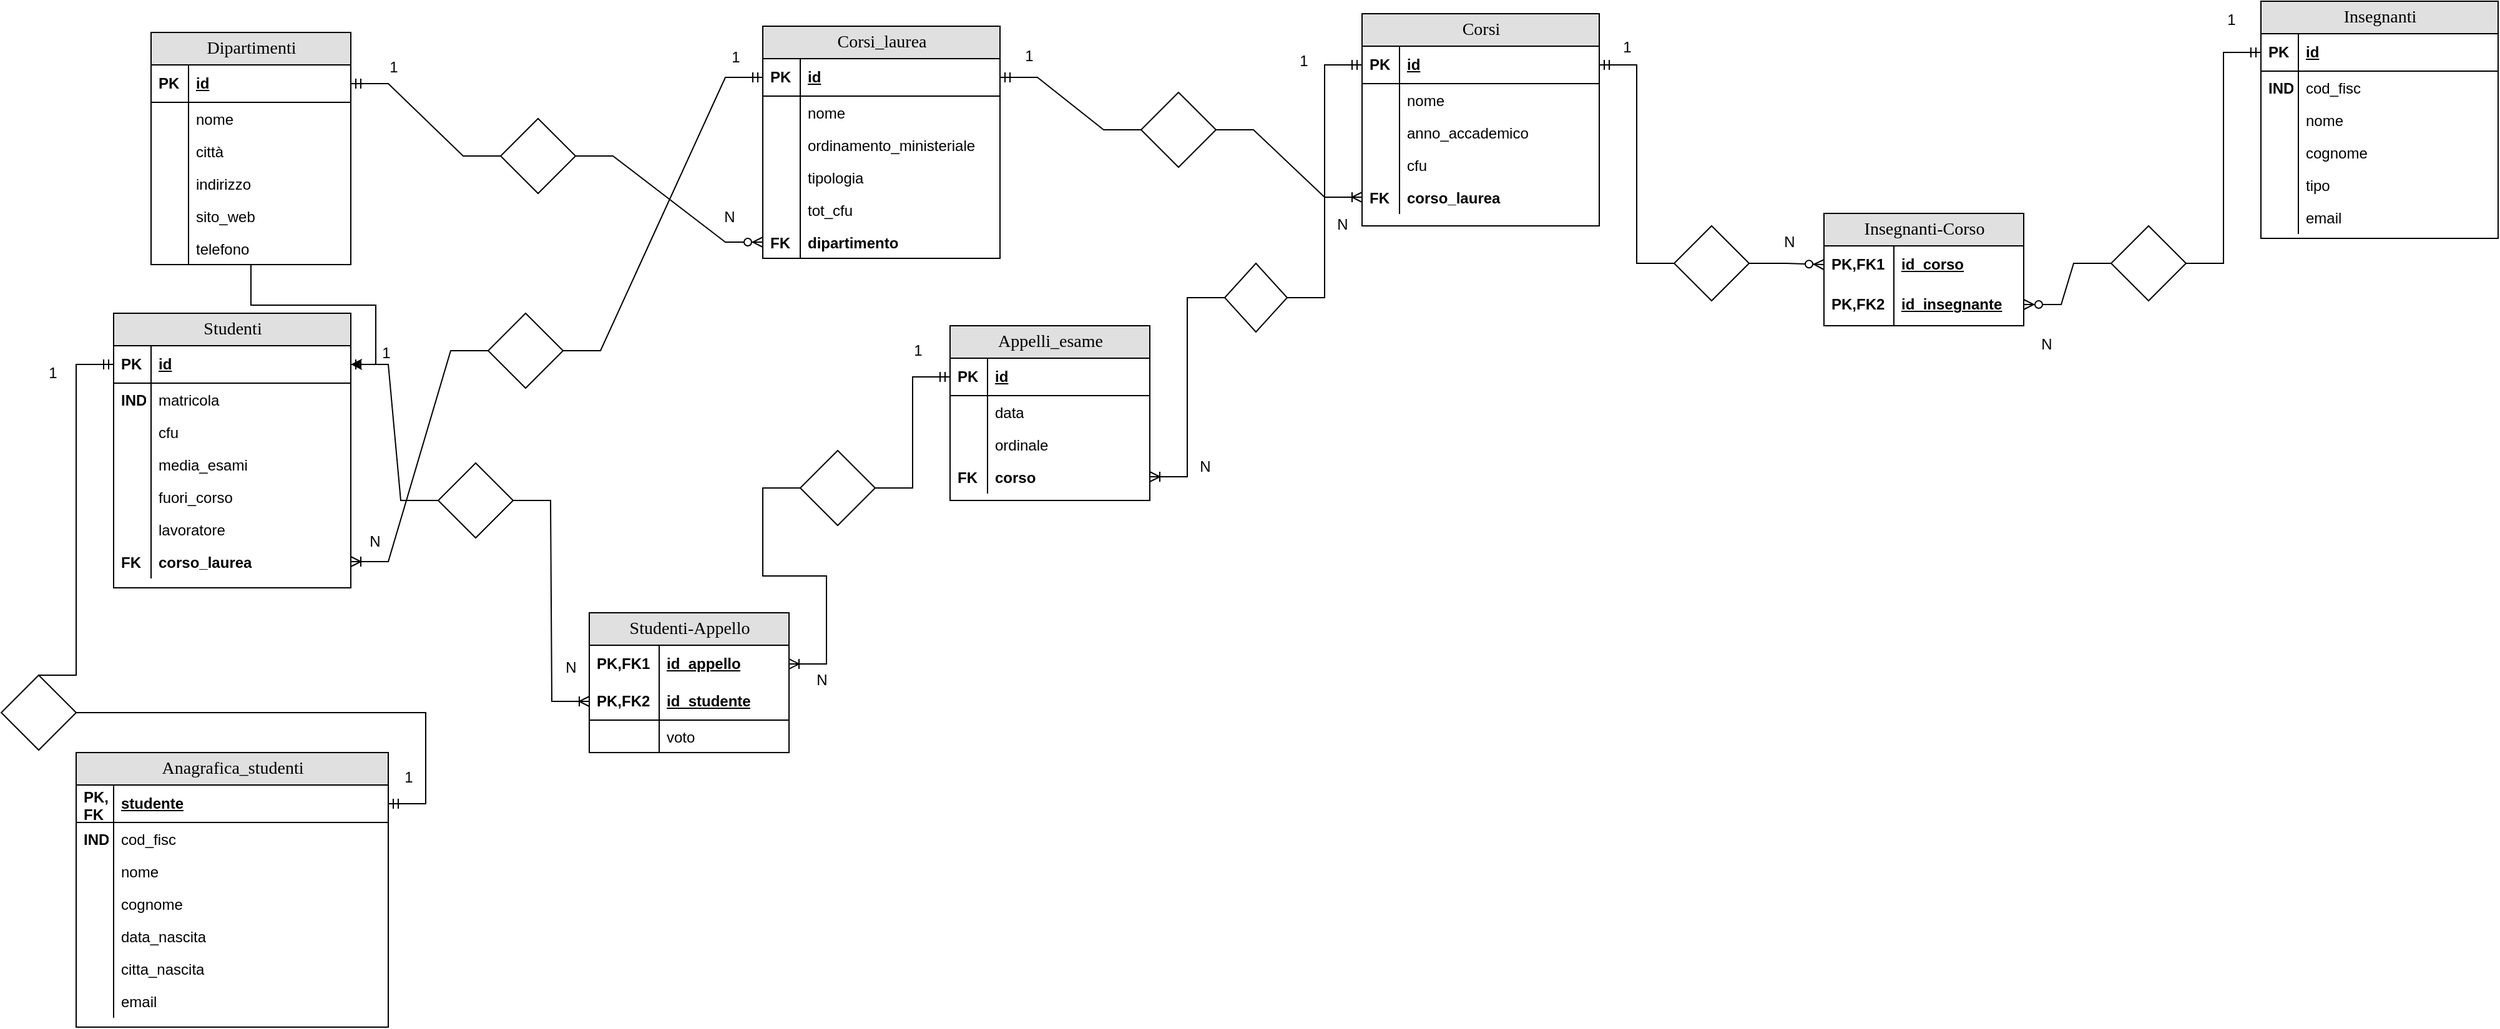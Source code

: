 <mxfile version="16.5.1" type="device"><diagram name="Page-1" id="e56a1550-8fbb-45ad-956c-1786394a9013"><mxGraphModel dx="1813" dy="1208" grid="0" gridSize="10" guides="1" tooltips="1" connect="1" arrows="1" fold="1" page="1" pageScale="1" pageWidth="1100" pageHeight="850" background="none" math="0" shadow="0"><root><mxCell id="0"/><mxCell id="1" parent="0"/><mxCell id="mZ_luzucKQ1Xnd8sqgP7-121" value="" style="edgeStyle=orthogonalEdgeStyle;rounded=0;orthogonalLoop=1;jettySize=auto;html=1;" edge="1" parent="1" source="2e49270ec7c68f3f-8" target="GIZuxOyKTEPJvTqwlrM0-77"><mxGeometry relative="1" as="geometry"/></mxCell><object label="Dipartimenti" id="2e49270ec7c68f3f-8"><mxCell style="swimlane;html=1;fontStyle=0;childLayout=stackLayout;horizontal=1;startSize=26;fillColor=#e0e0e0;horizontalStack=0;resizeParent=1;resizeLast=0;collapsible=1;marginBottom=0;swimlaneFillColor=#ffffff;align=center;rounded=0;shadow=0;comic=0;labelBackgroundColor=none;strokeWidth=1;fontFamily=Verdana;fontSize=14;swimlaneLine=1;" parent="1" vertex="1"><mxGeometry x="210" y="155" width="160" height="186" as="geometry"/></mxCell></object><mxCell id="2e49270ec7c68f3f-9" value="id&lt;br&gt;" style="shape=partialRectangle;top=0;left=0;right=0;bottom=1;html=1;align=left;verticalAlign=middle;fillColor=none;spacingLeft=34;spacingRight=4;whiteSpace=wrap;overflow=hidden;rotatable=0;points=[[0,0.5],[1,0.5]];portConstraint=eastwest;dropTarget=0;fontStyle=5;" parent="2e49270ec7c68f3f-8" vertex="1"><mxGeometry y="26" width="160" height="30" as="geometry"/></mxCell><mxCell id="2e49270ec7c68f3f-10" value="&lt;b&gt;PK&lt;/b&gt;" style="shape=partialRectangle;top=0;left=0;bottom=0;html=1;fillColor=none;align=left;verticalAlign=middle;spacingLeft=4;spacingRight=4;whiteSpace=wrap;overflow=hidden;rotatable=0;points=[];portConstraint=eastwest;part=1;" parent="2e49270ec7c68f3f-9" vertex="1" connectable="0"><mxGeometry width="30" height="30" as="geometry"/></mxCell><mxCell id="2e49270ec7c68f3f-11" value="nome&lt;br&gt;" style="shape=partialRectangle;top=0;left=0;right=0;bottom=0;html=1;align=left;verticalAlign=top;fillColor=none;spacingLeft=34;spacingRight=4;whiteSpace=wrap;overflow=hidden;rotatable=0;points=[[0,0.5],[1,0.5]];portConstraint=eastwest;dropTarget=0;" parent="2e49270ec7c68f3f-8" vertex="1"><mxGeometry y="56" width="160" height="26" as="geometry"/></mxCell><mxCell id="2e49270ec7c68f3f-12" value="" style="shape=partialRectangle;top=0;left=0;bottom=0;html=1;fillColor=none;align=left;verticalAlign=top;spacingLeft=4;spacingRight=4;whiteSpace=wrap;overflow=hidden;rotatable=0;points=[];portConstraint=eastwest;part=1;" parent="2e49270ec7c68f3f-11" vertex="1" connectable="0"><mxGeometry width="30" height="26" as="geometry"/></mxCell><mxCell id="2e49270ec7c68f3f-13" value="città" style="shape=partialRectangle;top=0;left=0;right=0;bottom=0;html=1;align=left;verticalAlign=top;fillColor=none;spacingLeft=34;spacingRight=4;whiteSpace=wrap;overflow=hidden;rotatable=0;points=[[0,0.5],[1,0.5]];portConstraint=eastwest;dropTarget=0;" parent="2e49270ec7c68f3f-8" vertex="1"><mxGeometry y="82" width="160" height="26" as="geometry"/></mxCell><mxCell id="2e49270ec7c68f3f-14" value="" style="shape=partialRectangle;top=0;left=0;bottom=0;html=1;fillColor=none;align=left;verticalAlign=top;spacingLeft=4;spacingRight=4;whiteSpace=wrap;overflow=hidden;rotatable=0;points=[];portConstraint=eastwest;part=1;" parent="2e49270ec7c68f3f-13" vertex="1" connectable="0"><mxGeometry width="30" height="26" as="geometry"/></mxCell><mxCell id="2e49270ec7c68f3f-15" value="indirizzo" style="shape=partialRectangle;top=0;left=0;right=0;bottom=0;html=1;align=left;verticalAlign=top;fillColor=none;spacingLeft=34;spacingRight=4;whiteSpace=wrap;overflow=hidden;rotatable=0;points=[[0,0.5],[1,0.5]];portConstraint=eastwest;dropTarget=0;" parent="2e49270ec7c68f3f-8" vertex="1"><mxGeometry y="108" width="160" height="26" as="geometry"/></mxCell><mxCell id="2e49270ec7c68f3f-16" value="" style="shape=partialRectangle;top=0;left=0;bottom=0;html=1;fillColor=none;align=left;verticalAlign=top;spacingLeft=4;spacingRight=4;whiteSpace=wrap;overflow=hidden;rotatable=0;points=[];portConstraint=eastwest;part=1;" parent="2e49270ec7c68f3f-15" vertex="1" connectable="0"><mxGeometry width="30" height="26" as="geometry"/></mxCell><mxCell id="2e49270ec7c68f3f-17" value="sito_web" style="shape=partialRectangle;top=0;left=0;right=0;bottom=0;html=1;align=left;verticalAlign=top;fillColor=none;spacingLeft=34;spacingRight=4;whiteSpace=wrap;overflow=hidden;rotatable=0;points=[[0,0.5],[1,0.5]];portConstraint=eastwest;dropTarget=0;" parent="2e49270ec7c68f3f-8" vertex="1"><mxGeometry y="134" width="160" height="26" as="geometry"/></mxCell><mxCell id="2e49270ec7c68f3f-18" value="" style="shape=partialRectangle;top=0;left=0;bottom=0;html=1;fillColor=none;align=left;verticalAlign=top;spacingLeft=4;spacingRight=4;whiteSpace=wrap;overflow=hidden;rotatable=0;points=[];portConstraint=eastwest;part=1;" parent="2e49270ec7c68f3f-17" vertex="1" connectable="0"><mxGeometry width="30" height="26.0" as="geometry"/></mxCell><mxCell id="mZ_luzucKQ1Xnd8sqgP7-122" value="telefono" style="shape=partialRectangle;top=0;left=0;right=0;bottom=0;html=1;align=left;verticalAlign=top;fillColor=none;spacingLeft=34;spacingRight=4;whiteSpace=wrap;overflow=hidden;rotatable=0;points=[[0,0.5],[1,0.5]];portConstraint=eastwest;dropTarget=0;" vertex="1" parent="2e49270ec7c68f3f-8"><mxGeometry y="160" width="160" height="26" as="geometry"/></mxCell><mxCell id="mZ_luzucKQ1Xnd8sqgP7-123" value="" style="shape=partialRectangle;top=0;left=0;bottom=0;html=1;fillColor=none;align=left;verticalAlign=top;spacingLeft=4;spacingRight=4;whiteSpace=wrap;overflow=hidden;rotatable=0;points=[];portConstraint=eastwest;part=1;" vertex="1" connectable="0" parent="mZ_luzucKQ1Xnd8sqgP7-122"><mxGeometry width="30" height="26.0" as="geometry"/></mxCell><mxCell id="2e49270ec7c68f3f-30" value="Corsi_laurea" style="swimlane;html=1;fontStyle=0;childLayout=stackLayout;horizontal=1;startSize=26;fillColor=#e0e0e0;horizontalStack=0;resizeParent=1;resizeLast=0;collapsible=1;marginBottom=0;swimlaneFillColor=#ffffff;align=center;rounded=0;shadow=0;comic=0;labelBackgroundColor=none;strokeWidth=1;fontFamily=Verdana;fontSize=14" parent="1" vertex="1"><mxGeometry x="700" y="150" width="190" height="186" as="geometry"/></mxCell><mxCell id="2e49270ec7c68f3f-31" value="id" style="shape=partialRectangle;top=0;left=0;right=0;bottom=1;html=1;align=left;verticalAlign=middle;fillColor=none;spacingLeft=34;spacingRight=4;whiteSpace=wrap;overflow=hidden;rotatable=0;points=[[0,0.5],[1,0.5]];portConstraint=eastwest;dropTarget=0;fontStyle=5;" parent="2e49270ec7c68f3f-30" vertex="1"><mxGeometry y="26" width="190" height="30" as="geometry"/></mxCell><mxCell id="2e49270ec7c68f3f-32" value="&lt;b&gt;PK&lt;/b&gt;" style="shape=partialRectangle;top=0;left=0;bottom=0;html=1;fillColor=none;align=left;verticalAlign=middle;spacingLeft=4;spacingRight=4;whiteSpace=wrap;overflow=hidden;rotatable=0;points=[];portConstraint=eastwest;part=1;" parent="2e49270ec7c68f3f-31" vertex="1" connectable="0"><mxGeometry width="30" height="30" as="geometry"/></mxCell><mxCell id="2e49270ec7c68f3f-33" value="nome" style="shape=partialRectangle;top=0;left=0;right=0;bottom=0;html=1;align=left;verticalAlign=top;fillColor=none;spacingLeft=34;spacingRight=4;whiteSpace=wrap;overflow=hidden;rotatable=0;points=[[0,0.5],[1,0.5]];portConstraint=eastwest;dropTarget=0;" parent="2e49270ec7c68f3f-30" vertex="1"><mxGeometry y="56" width="190" height="26" as="geometry"/></mxCell><mxCell id="2e49270ec7c68f3f-34" value="" style="shape=partialRectangle;top=0;left=0;bottom=0;html=1;fillColor=none;align=left;verticalAlign=top;spacingLeft=4;spacingRight=4;whiteSpace=wrap;overflow=hidden;rotatable=0;points=[];portConstraint=eastwest;part=1;" parent="2e49270ec7c68f3f-33" vertex="1" connectable="0"><mxGeometry width="30" height="26" as="geometry"/></mxCell><mxCell id="2e49270ec7c68f3f-35" value="ordinamento_ministeriale&lt;br&gt;" style="shape=partialRectangle;top=0;left=0;right=0;bottom=0;html=1;align=left;verticalAlign=top;fillColor=none;spacingLeft=34;spacingRight=4;whiteSpace=wrap;overflow=hidden;rotatable=0;points=[[0,0.5],[1,0.5]];portConstraint=eastwest;dropTarget=0;" parent="2e49270ec7c68f3f-30" vertex="1"><mxGeometry y="82" width="190" height="26" as="geometry"/></mxCell><mxCell id="2e49270ec7c68f3f-36" value="" style="shape=partialRectangle;top=0;left=0;bottom=0;html=1;fillColor=none;align=left;verticalAlign=top;spacingLeft=4;spacingRight=4;whiteSpace=wrap;overflow=hidden;rotatable=0;points=[];portConstraint=eastwest;part=1;" parent="2e49270ec7c68f3f-35" vertex="1" connectable="0"><mxGeometry width="30" height="26" as="geometry"/></mxCell><mxCell id="2e49270ec7c68f3f-37" value="tipologia" style="shape=partialRectangle;top=0;left=0;right=0;bottom=0;html=1;align=left;verticalAlign=top;fillColor=none;spacingLeft=34;spacingRight=4;whiteSpace=wrap;overflow=hidden;rotatable=0;points=[[0,0.5],[1,0.5]];portConstraint=eastwest;dropTarget=0;" parent="2e49270ec7c68f3f-30" vertex="1"><mxGeometry y="108" width="190" height="26" as="geometry"/></mxCell><mxCell id="2e49270ec7c68f3f-38" value="" style="shape=partialRectangle;top=0;left=0;bottom=0;html=1;fillColor=none;align=left;verticalAlign=top;spacingLeft=4;spacingRight=4;whiteSpace=wrap;overflow=hidden;rotatable=0;points=[];portConstraint=eastwest;part=1;" parent="2e49270ec7c68f3f-37" vertex="1" connectable="0"><mxGeometry width="30" height="26" as="geometry"/></mxCell><mxCell id="mZ_luzucKQ1Xnd8sqgP7-10" value="tot_cfu&lt;br&gt;" style="shape=partialRectangle;top=0;left=0;right=0;bottom=0;html=1;align=left;verticalAlign=top;fillColor=none;spacingLeft=34;spacingRight=4;whiteSpace=wrap;overflow=hidden;rotatable=0;points=[[0,0.5],[1,0.5]];portConstraint=eastwest;dropTarget=0;" vertex="1" parent="2e49270ec7c68f3f-30"><mxGeometry y="134" width="190" height="26" as="geometry"/></mxCell><mxCell id="mZ_luzucKQ1Xnd8sqgP7-11" value="" style="shape=partialRectangle;top=0;left=0;bottom=0;html=1;fillColor=none;align=left;verticalAlign=top;spacingLeft=4;spacingRight=4;whiteSpace=wrap;overflow=hidden;rotatable=0;points=[];portConstraint=eastwest;part=1;" vertex="1" connectable="0" parent="mZ_luzucKQ1Xnd8sqgP7-10"><mxGeometry width="30" height="26" as="geometry"/></mxCell><mxCell id="2e49270ec7c68f3f-39" value="&lt;b&gt;dipartimento&lt;/b&gt;" style="shape=partialRectangle;top=0;left=0;right=0;bottom=0;html=1;align=left;verticalAlign=top;fillColor=none;spacingLeft=34;spacingRight=4;whiteSpace=wrap;overflow=hidden;rotatable=0;points=[[0,0.5],[1,0.5]];portConstraint=eastwest;dropTarget=0;" parent="2e49270ec7c68f3f-30" vertex="1"><mxGeometry y="160" width="190" height="26" as="geometry"/></mxCell><mxCell id="2e49270ec7c68f3f-40" value="&lt;b&gt;FK&lt;/b&gt;" style="shape=partialRectangle;top=0;left=0;bottom=0;html=1;fillColor=none;align=left;verticalAlign=top;spacingLeft=4;spacingRight=4;whiteSpace=wrap;overflow=hidden;rotatable=0;points=[];portConstraint=eastwest;part=1;" parent="2e49270ec7c68f3f-39" vertex="1" connectable="0"><mxGeometry width="30" height="26" as="geometry"/></mxCell><mxCell id="2e49270ec7c68f3f-64" value="Studenti-Appello" style="swimlane;html=1;fontStyle=0;childLayout=stackLayout;horizontal=1;startSize=26;fillColor=#e0e0e0;horizontalStack=0;resizeParent=1;resizeLast=0;collapsible=1;marginBottom=0;swimlaneFillColor=#ffffff;align=center;rounded=0;shadow=0;comic=0;labelBackgroundColor=none;strokeWidth=1;fontFamily=Verdana;fontSize=14" parent="1" vertex="1"><mxGeometry x="561" y="620" width="160" height="112" as="geometry"/></mxCell><mxCell id="2e49270ec7c68f3f-65" value="id_appello" style="shape=partialRectangle;top=0;left=0;right=0;bottom=0;html=1;align=left;verticalAlign=middle;fillColor=none;spacingLeft=60;spacingRight=4;whiteSpace=wrap;overflow=hidden;rotatable=0;points=[[0,0.5],[1,0.5]];portConstraint=eastwest;dropTarget=0;fontStyle=5;" parent="2e49270ec7c68f3f-64" vertex="1"><mxGeometry y="26" width="160" height="30" as="geometry"/></mxCell><mxCell id="2e49270ec7c68f3f-66" value="PK,FK1" style="shape=partialRectangle;fontStyle=1;top=0;left=0;bottom=0;html=1;fillColor=none;align=left;verticalAlign=middle;spacingLeft=4;spacingRight=4;whiteSpace=wrap;overflow=hidden;rotatable=0;points=[];portConstraint=eastwest;part=1;" parent="2e49270ec7c68f3f-65" vertex="1" connectable="0"><mxGeometry width="56" height="30" as="geometry"/></mxCell><mxCell id="2e49270ec7c68f3f-67" value="id_studente" style="shape=partialRectangle;top=0;left=0;right=0;bottom=1;html=1;align=left;verticalAlign=middle;fillColor=none;spacingLeft=60;spacingRight=4;whiteSpace=wrap;overflow=hidden;rotatable=0;points=[[0,0.5],[1,0.5]];portConstraint=eastwest;dropTarget=0;fontStyle=5;" parent="2e49270ec7c68f3f-64" vertex="1"><mxGeometry y="56" width="160" height="30" as="geometry"/></mxCell><mxCell id="2e49270ec7c68f3f-68" value="PK,FK2" style="shape=partialRectangle;fontStyle=1;top=0;left=0;bottom=0;html=1;fillColor=none;align=left;verticalAlign=middle;spacingLeft=4;spacingRight=4;whiteSpace=wrap;overflow=hidden;rotatable=0;points=[];portConstraint=eastwest;part=1;" parent="2e49270ec7c68f3f-67" vertex="1" connectable="0"><mxGeometry width="56" height="30" as="geometry"/></mxCell><mxCell id="2e49270ec7c68f3f-69" value="voto" style="shape=partialRectangle;top=0;left=0;right=0;bottom=0;html=1;align=left;verticalAlign=top;fillColor=none;spacingLeft=60;spacingRight=4;whiteSpace=wrap;overflow=hidden;rotatable=0;points=[[0,0.5],[1,0.5]];portConstraint=eastwest;dropTarget=0;" parent="2e49270ec7c68f3f-64" vertex="1"><mxGeometry y="86" width="160" height="26" as="geometry"/></mxCell><mxCell id="2e49270ec7c68f3f-70" value="" style="shape=partialRectangle;top=0;left=0;bottom=0;html=1;fillColor=none;align=left;verticalAlign=top;spacingLeft=4;spacingRight=4;whiteSpace=wrap;overflow=hidden;rotatable=0;points=[];portConstraint=eastwest;part=1;" parent="2e49270ec7c68f3f-69" vertex="1" connectable="0"><mxGeometry width="56" height="26" as="geometry"/></mxCell><mxCell id="GIZuxOyKTEPJvTqwlrM0-3" value="Corsi" style="swimlane;html=1;fontStyle=0;childLayout=stackLayout;horizontal=1;startSize=26;fillColor=#e0e0e0;horizontalStack=0;resizeParent=1;resizeLast=0;collapsible=1;marginBottom=0;swimlaneFillColor=#ffffff;align=center;rounded=0;shadow=0;comic=0;labelBackgroundColor=none;strokeWidth=1;fontFamily=Verdana;fontSize=14" parent="1" vertex="1"><mxGeometry x="1180" y="140" width="190" height="170" as="geometry"/></mxCell><mxCell id="GIZuxOyKTEPJvTqwlrM0-4" value="id" style="shape=partialRectangle;top=0;left=0;right=0;bottom=1;html=1;align=left;verticalAlign=middle;fillColor=none;spacingLeft=34;spacingRight=4;whiteSpace=wrap;overflow=hidden;rotatable=0;points=[[0,0.5],[1,0.5]];portConstraint=eastwest;dropTarget=0;fontStyle=5;" parent="GIZuxOyKTEPJvTqwlrM0-3" vertex="1"><mxGeometry y="26" width="190" height="30" as="geometry"/></mxCell><mxCell id="GIZuxOyKTEPJvTqwlrM0-5" value="&lt;b&gt;PK&lt;/b&gt;" style="shape=partialRectangle;top=0;left=0;bottom=0;html=1;fillColor=none;align=left;verticalAlign=middle;spacingLeft=4;spacingRight=4;whiteSpace=wrap;overflow=hidden;rotatable=0;points=[];portConstraint=eastwest;part=1;" parent="GIZuxOyKTEPJvTqwlrM0-4" vertex="1" connectable="0"><mxGeometry width="30" height="30" as="geometry"/></mxCell><mxCell id="GIZuxOyKTEPJvTqwlrM0-6" value="nome" style="shape=partialRectangle;top=0;left=0;right=0;bottom=0;html=1;align=left;verticalAlign=top;fillColor=none;spacingLeft=34;spacingRight=4;whiteSpace=wrap;overflow=hidden;rotatable=0;points=[[0,0.5],[1,0.5]];portConstraint=eastwest;dropTarget=0;" parent="GIZuxOyKTEPJvTqwlrM0-3" vertex="1"><mxGeometry y="56" width="190" height="26" as="geometry"/></mxCell><mxCell id="GIZuxOyKTEPJvTqwlrM0-7" value="" style="shape=partialRectangle;top=0;left=0;bottom=0;html=1;fillColor=none;align=left;verticalAlign=top;spacingLeft=4;spacingRight=4;whiteSpace=wrap;overflow=hidden;rotatable=0;points=[];portConstraint=eastwest;part=1;" parent="GIZuxOyKTEPJvTqwlrM0-6" vertex="1" connectable="0"><mxGeometry width="30" height="26" as="geometry"/></mxCell><mxCell id="GIZuxOyKTEPJvTqwlrM0-126" value="anno_accademico" style="shape=partialRectangle;top=0;left=0;right=0;bottom=0;html=1;align=left;verticalAlign=top;fillColor=none;spacingLeft=34;spacingRight=4;whiteSpace=wrap;overflow=hidden;rotatable=0;points=[[0,0.5],[1,0.5]];portConstraint=eastwest;dropTarget=0;" parent="GIZuxOyKTEPJvTqwlrM0-3" vertex="1"><mxGeometry y="82" width="190" height="26" as="geometry"/></mxCell><mxCell id="GIZuxOyKTEPJvTqwlrM0-127" value="" style="shape=partialRectangle;top=0;left=0;bottom=0;html=1;fillColor=none;align=left;verticalAlign=top;spacingLeft=4;spacingRight=4;whiteSpace=wrap;overflow=hidden;rotatable=0;points=[];portConstraint=eastwest;part=1;" parent="GIZuxOyKTEPJvTqwlrM0-126" vertex="1" connectable="0"><mxGeometry width="30" height="26" as="geometry"/></mxCell><mxCell id="GIZuxOyKTEPJvTqwlrM0-164" value="cfu" style="shape=partialRectangle;top=0;left=0;right=0;bottom=0;html=1;align=left;verticalAlign=top;fillColor=none;spacingLeft=34;spacingRight=4;whiteSpace=wrap;overflow=hidden;rotatable=0;points=[[0,0.5],[1,0.5]];portConstraint=eastwest;dropTarget=0;" parent="GIZuxOyKTEPJvTqwlrM0-3" vertex="1"><mxGeometry y="108" width="190" height="26" as="geometry"/></mxCell><mxCell id="GIZuxOyKTEPJvTqwlrM0-165" value="" style="shape=partialRectangle;top=0;left=0;bottom=0;html=1;fillColor=none;align=left;verticalAlign=top;spacingLeft=4;spacingRight=4;whiteSpace=wrap;overflow=hidden;rotatable=0;points=[];portConstraint=eastwest;part=1;" parent="GIZuxOyKTEPJvTqwlrM0-164" vertex="1" connectable="0"><mxGeometry width="30" height="26" as="geometry"/></mxCell><mxCell id="GIZuxOyKTEPJvTqwlrM0-12" value="&lt;b&gt;corso_laurea&lt;/b&gt;" style="shape=partialRectangle;top=0;left=0;right=0;bottom=0;html=1;align=left;verticalAlign=top;fillColor=none;spacingLeft=34;spacingRight=4;whiteSpace=wrap;overflow=hidden;rotatable=0;points=[[0,0.5],[1,0.5]];portConstraint=eastwest;dropTarget=0;" parent="GIZuxOyKTEPJvTqwlrM0-3" vertex="1"><mxGeometry y="134" width="190" height="26" as="geometry"/></mxCell><mxCell id="GIZuxOyKTEPJvTqwlrM0-13" value="&lt;b&gt;FK&lt;/b&gt;" style="shape=partialRectangle;top=0;left=0;bottom=0;html=1;fillColor=none;align=left;verticalAlign=top;spacingLeft=4;spacingRight=4;whiteSpace=wrap;overflow=hidden;rotatable=0;points=[];portConstraint=eastwest;part=1;" parent="GIZuxOyKTEPJvTqwlrM0-12" vertex="1" connectable="0"><mxGeometry width="30" height="26" as="geometry"/></mxCell><mxCell id="GIZuxOyKTEPJvTqwlrM0-39" value="Insegnanti" style="swimlane;html=1;fontStyle=0;childLayout=stackLayout;horizontal=1;startSize=26;fillColor=#e0e0e0;horizontalStack=0;resizeParent=1;resizeLast=0;collapsible=1;marginBottom=0;swimlaneFillColor=#ffffff;align=center;rounded=0;shadow=0;comic=0;labelBackgroundColor=none;strokeWidth=1;fontFamily=Verdana;fontSize=14" parent="1" vertex="1"><mxGeometry x="1900" y="130" width="190" height="190" as="geometry"/></mxCell><mxCell id="GIZuxOyKTEPJvTqwlrM0-40" value="id" style="shape=partialRectangle;top=0;left=0;right=0;bottom=1;html=1;align=left;verticalAlign=middle;fillColor=none;spacingLeft=34;spacingRight=4;whiteSpace=wrap;overflow=hidden;rotatable=0;points=[[0,0.5],[1,0.5]];portConstraint=eastwest;dropTarget=0;fontStyle=5;" parent="GIZuxOyKTEPJvTqwlrM0-39" vertex="1"><mxGeometry y="26" width="190" height="30" as="geometry"/></mxCell><mxCell id="GIZuxOyKTEPJvTqwlrM0-41" value="&lt;b&gt;PK&lt;/b&gt;" style="shape=partialRectangle;top=0;left=0;bottom=0;html=1;fillColor=none;align=left;verticalAlign=middle;spacingLeft=4;spacingRight=4;whiteSpace=wrap;overflow=hidden;rotatable=0;points=[];portConstraint=eastwest;part=1;" parent="GIZuxOyKTEPJvTqwlrM0-40" vertex="1" connectable="0"><mxGeometry width="30" height="30" as="geometry"/></mxCell><mxCell id="GIZuxOyKTEPJvTqwlrM0-113" value="cod_fisc" style="shape=partialRectangle;top=0;left=0;right=0;bottom=0;html=1;align=left;verticalAlign=top;fillColor=none;spacingLeft=34;spacingRight=4;whiteSpace=wrap;overflow=hidden;rotatable=0;points=[[0,0.5],[1,0.5]];portConstraint=eastwest;dropTarget=0;" parent="GIZuxOyKTEPJvTqwlrM0-39" vertex="1"><mxGeometry y="56" width="190" height="26" as="geometry"/></mxCell><mxCell id="GIZuxOyKTEPJvTqwlrM0-114" value="&lt;b&gt;IND&lt;/b&gt;" style="shape=partialRectangle;top=0;left=0;bottom=0;html=1;fillColor=none;align=left;verticalAlign=top;spacingLeft=4;spacingRight=4;whiteSpace=wrap;overflow=hidden;rotatable=0;points=[];portConstraint=eastwest;part=1;" parent="GIZuxOyKTEPJvTqwlrM0-113" vertex="1" connectable="0"><mxGeometry width="30" height="26" as="geometry"/></mxCell><mxCell id="GIZuxOyKTEPJvTqwlrM0-42" value="nome" style="shape=partialRectangle;top=0;left=0;right=0;bottom=0;html=1;align=left;verticalAlign=top;fillColor=none;spacingLeft=34;spacingRight=4;whiteSpace=wrap;overflow=hidden;rotatable=0;points=[[0,0.5],[1,0.5]];portConstraint=eastwest;dropTarget=0;" parent="GIZuxOyKTEPJvTqwlrM0-39" vertex="1"><mxGeometry y="82" width="190" height="26" as="geometry"/></mxCell><mxCell id="GIZuxOyKTEPJvTqwlrM0-43" value="" style="shape=partialRectangle;top=0;left=0;bottom=0;html=1;fillColor=none;align=left;verticalAlign=top;spacingLeft=4;spacingRight=4;whiteSpace=wrap;overflow=hidden;rotatable=0;points=[];portConstraint=eastwest;part=1;" parent="GIZuxOyKTEPJvTqwlrM0-42" vertex="1" connectable="0"><mxGeometry width="30" height="26" as="geometry"/></mxCell><mxCell id="GIZuxOyKTEPJvTqwlrM0-44" value="cognome" style="shape=partialRectangle;top=0;left=0;right=0;bottom=0;html=1;align=left;verticalAlign=top;fillColor=none;spacingLeft=34;spacingRight=4;whiteSpace=wrap;overflow=hidden;rotatable=0;points=[[0,0.5],[1,0.5]];portConstraint=eastwest;dropTarget=0;" parent="GIZuxOyKTEPJvTqwlrM0-39" vertex="1"><mxGeometry y="108" width="190" height="26" as="geometry"/></mxCell><mxCell id="GIZuxOyKTEPJvTqwlrM0-45" value="" style="shape=partialRectangle;top=0;left=0;bottom=0;html=1;fillColor=none;align=left;verticalAlign=top;spacingLeft=4;spacingRight=4;whiteSpace=wrap;overflow=hidden;rotatable=0;points=[];portConstraint=eastwest;part=1;" parent="GIZuxOyKTEPJvTqwlrM0-44" vertex="1" connectable="0"><mxGeometry width="30" height="26" as="geometry"/></mxCell><mxCell id="GIZuxOyKTEPJvTqwlrM0-151" value="tipo" style="shape=partialRectangle;top=0;left=0;right=0;bottom=0;html=1;align=left;verticalAlign=top;fillColor=none;spacingLeft=34;spacingRight=4;whiteSpace=wrap;overflow=hidden;rotatable=0;points=[[0,0.5],[1,0.5]];portConstraint=eastwest;dropTarget=0;" parent="GIZuxOyKTEPJvTqwlrM0-39" vertex="1"><mxGeometry y="134" width="190" height="26" as="geometry"/></mxCell><mxCell id="GIZuxOyKTEPJvTqwlrM0-152" value="" style="shape=partialRectangle;top=0;left=0;bottom=0;html=1;fillColor=none;align=left;verticalAlign=top;spacingLeft=4;spacingRight=4;whiteSpace=wrap;overflow=hidden;rotatable=0;points=[];portConstraint=eastwest;part=1;" parent="GIZuxOyKTEPJvTqwlrM0-151" vertex="1" connectable="0"><mxGeometry width="30" height="26" as="geometry"/></mxCell><mxCell id="GIZuxOyKTEPJvTqwlrM0-63" value="email" style="shape=partialRectangle;top=0;left=0;right=0;bottom=0;html=1;align=left;verticalAlign=top;fillColor=none;spacingLeft=34;spacingRight=4;whiteSpace=wrap;overflow=hidden;rotatable=0;points=[[0,0.5],[1,0.5]];portConstraint=eastwest;dropTarget=0;" parent="GIZuxOyKTEPJvTqwlrM0-39" vertex="1"><mxGeometry y="160" width="190" height="26" as="geometry"/></mxCell><mxCell id="GIZuxOyKTEPJvTqwlrM0-64" value="" style="shape=partialRectangle;top=0;left=0;bottom=0;html=1;fillColor=none;align=left;verticalAlign=top;spacingLeft=4;spacingRight=4;whiteSpace=wrap;overflow=hidden;rotatable=0;points=[];portConstraint=eastwest;part=1;" parent="GIZuxOyKTEPJvTqwlrM0-63" vertex="1" connectable="0"><mxGeometry width="30" height="26" as="geometry"/></mxCell><mxCell id="GIZuxOyKTEPJvTqwlrM0-51" value="Appelli_esame" style="swimlane;html=1;fontStyle=0;childLayout=stackLayout;horizontal=1;startSize=26;fillColor=#e0e0e0;horizontalStack=0;resizeParent=1;resizeLast=0;collapsible=1;marginBottom=0;swimlaneFillColor=#ffffff;align=center;rounded=0;shadow=0;comic=0;labelBackgroundColor=none;strokeWidth=1;fontFamily=Verdana;fontSize=14" parent="1" vertex="1"><mxGeometry x="850" y="390" width="160" height="140" as="geometry"/></mxCell><mxCell id="GIZuxOyKTEPJvTqwlrM0-52" value="id" style="shape=partialRectangle;top=0;left=0;right=0;bottom=1;html=1;align=left;verticalAlign=middle;fillColor=none;spacingLeft=34;spacingRight=4;whiteSpace=wrap;overflow=hidden;rotatable=0;points=[[0,0.5],[1,0.5]];portConstraint=eastwest;dropTarget=0;fontStyle=5;" parent="GIZuxOyKTEPJvTqwlrM0-51" vertex="1"><mxGeometry y="26" width="160" height="30" as="geometry"/></mxCell><mxCell id="GIZuxOyKTEPJvTqwlrM0-53" value="&lt;b&gt;PK&lt;/b&gt;" style="shape=partialRectangle;top=0;left=0;bottom=0;html=1;fillColor=none;align=left;verticalAlign=middle;spacingLeft=4;spacingRight=4;whiteSpace=wrap;overflow=hidden;rotatable=0;points=[];portConstraint=eastwest;part=1;" parent="GIZuxOyKTEPJvTqwlrM0-52" vertex="1" connectable="0"><mxGeometry width="30" height="30" as="geometry"/></mxCell><mxCell id="GIZuxOyKTEPJvTqwlrM0-54" value="data" style="shape=partialRectangle;top=0;left=0;right=0;bottom=0;html=1;align=left;verticalAlign=top;fillColor=none;spacingLeft=34;spacingRight=4;whiteSpace=wrap;overflow=hidden;rotatable=0;points=[[0,0.5],[1,0.5]];portConstraint=eastwest;dropTarget=0;" parent="GIZuxOyKTEPJvTqwlrM0-51" vertex="1"><mxGeometry y="56" width="160" height="26" as="geometry"/></mxCell><mxCell id="GIZuxOyKTEPJvTqwlrM0-55" value="" style="shape=partialRectangle;top=0;left=0;bottom=0;html=1;fillColor=none;align=left;verticalAlign=top;spacingLeft=4;spacingRight=4;whiteSpace=wrap;overflow=hidden;rotatable=0;points=[];portConstraint=eastwest;part=1;" parent="GIZuxOyKTEPJvTqwlrM0-54" vertex="1" connectable="0"><mxGeometry width="30" height="26" as="geometry"/></mxCell><mxCell id="GIZuxOyKTEPJvTqwlrM0-122" value="ordinale" style="shape=partialRectangle;top=0;left=0;right=0;bottom=0;html=1;align=left;verticalAlign=top;fillColor=none;spacingLeft=34;spacingRight=4;whiteSpace=wrap;overflow=hidden;rotatable=0;points=[[0,0.5],[1,0.5]];portConstraint=eastwest;dropTarget=0;" parent="GIZuxOyKTEPJvTqwlrM0-51" vertex="1"><mxGeometry y="82" width="160" height="26" as="geometry"/></mxCell><mxCell id="GIZuxOyKTEPJvTqwlrM0-123" value="" style="shape=partialRectangle;top=0;left=0;bottom=0;html=1;fillColor=none;align=left;verticalAlign=top;spacingLeft=4;spacingRight=4;whiteSpace=wrap;overflow=hidden;rotatable=0;points=[];portConstraint=eastwest;part=1;" parent="GIZuxOyKTEPJvTqwlrM0-122" vertex="1" connectable="0"><mxGeometry width="30" height="26" as="geometry"/></mxCell><mxCell id="GIZuxOyKTEPJvTqwlrM0-60" value="&lt;span&gt;corso&lt;/span&gt;" style="shape=partialRectangle;top=0;left=0;right=0;bottom=0;html=1;align=left;verticalAlign=top;fillColor=none;spacingLeft=34;spacingRight=4;whiteSpace=wrap;overflow=hidden;rotatable=0;points=[[0,0.5],[1,0.5]];portConstraint=eastwest;dropTarget=0;fontStyle=1" parent="GIZuxOyKTEPJvTqwlrM0-51" vertex="1"><mxGeometry y="108" width="160" height="26" as="geometry"/></mxCell><mxCell id="GIZuxOyKTEPJvTqwlrM0-61" value="&lt;b&gt;FK&lt;/b&gt;" style="shape=partialRectangle;top=0;left=0;bottom=0;html=1;fillColor=none;align=left;verticalAlign=top;spacingLeft=4;spacingRight=4;whiteSpace=wrap;overflow=hidden;rotatable=0;points=[];portConstraint=eastwest;part=1;" parent="GIZuxOyKTEPJvTqwlrM0-60" vertex="1" connectable="0"><mxGeometry width="30" height="26" as="geometry"/></mxCell><mxCell id="GIZuxOyKTEPJvTqwlrM0-65" value="Insegnanti-Corso" style="swimlane;html=1;fontStyle=0;childLayout=stackLayout;horizontal=1;startSize=26;fillColor=#e0e0e0;horizontalStack=0;resizeParent=1;resizeLast=0;collapsible=1;marginBottom=0;swimlaneFillColor=#ffffff;align=center;rounded=0;shadow=0;comic=0;labelBackgroundColor=none;strokeWidth=1;fontFamily=Verdana;fontSize=14" parent="1" vertex="1"><mxGeometry x="1550" y="300" width="160" height="90" as="geometry"/></mxCell><mxCell id="GIZuxOyKTEPJvTqwlrM0-66" value="id_corso" style="shape=partialRectangle;top=0;left=0;right=0;bottom=0;html=1;align=left;verticalAlign=middle;fillColor=none;spacingLeft=60;spacingRight=4;whiteSpace=wrap;overflow=hidden;rotatable=0;points=[[0,0.5],[1,0.5]];portConstraint=eastwest;dropTarget=0;fontStyle=5;" parent="GIZuxOyKTEPJvTqwlrM0-65" vertex="1"><mxGeometry y="26" width="160" height="30" as="geometry"/></mxCell><mxCell id="GIZuxOyKTEPJvTqwlrM0-67" value="PK,FK1" style="shape=partialRectangle;fontStyle=1;top=0;left=0;bottom=0;html=1;fillColor=none;align=left;verticalAlign=middle;spacingLeft=4;spacingRight=4;whiteSpace=wrap;overflow=hidden;rotatable=0;points=[];portConstraint=eastwest;part=1;" parent="GIZuxOyKTEPJvTqwlrM0-66" vertex="1" connectable="0"><mxGeometry width="56" height="30" as="geometry"/></mxCell><mxCell id="GIZuxOyKTEPJvTqwlrM0-68" value="id_insegnante" style="shape=partialRectangle;top=0;left=0;right=0;bottom=1;html=1;align=left;verticalAlign=middle;fillColor=none;spacingLeft=60;spacingRight=4;whiteSpace=wrap;overflow=hidden;rotatable=0;points=[[0,0.5],[1,0.5]];portConstraint=eastwest;dropTarget=0;fontStyle=5;" parent="GIZuxOyKTEPJvTqwlrM0-65" vertex="1"><mxGeometry y="56" width="160" height="34" as="geometry"/></mxCell><mxCell id="GIZuxOyKTEPJvTqwlrM0-69" value="PK,FK2" style="shape=partialRectangle;fontStyle=1;top=0;left=0;bottom=0;html=1;fillColor=none;align=left;verticalAlign=middle;spacingLeft=4;spacingRight=4;whiteSpace=wrap;overflow=hidden;rotatable=0;points=[];portConstraint=eastwest;part=1;" parent="GIZuxOyKTEPJvTqwlrM0-68" vertex="1" connectable="0"><mxGeometry width="56" height="34" as="geometry"/></mxCell><mxCell id="GIZuxOyKTEPJvTqwlrM0-76" value="Studenti" style="swimlane;html=1;fontStyle=0;childLayout=stackLayout;horizontal=1;startSize=26;fillColor=#e0e0e0;horizontalStack=0;resizeParent=1;resizeLast=0;collapsible=1;marginBottom=0;swimlaneFillColor=#ffffff;align=center;rounded=0;shadow=0;comic=0;labelBackgroundColor=none;strokeWidth=1;fontFamily=Verdana;fontSize=14" parent="1" vertex="1"><mxGeometry x="180" y="380" width="190" height="220" as="geometry"/></mxCell><mxCell id="GIZuxOyKTEPJvTqwlrM0-77" value="id" style="shape=partialRectangle;top=0;left=0;right=0;bottom=1;html=1;align=left;verticalAlign=middle;fillColor=none;spacingLeft=34;spacingRight=4;whiteSpace=wrap;overflow=hidden;rotatable=0;points=[[0,0.5],[1,0.5]];portConstraint=eastwest;dropTarget=0;fontStyle=5;" parent="GIZuxOyKTEPJvTqwlrM0-76" vertex="1"><mxGeometry y="26" width="190" height="30" as="geometry"/></mxCell><mxCell id="GIZuxOyKTEPJvTqwlrM0-78" value="&lt;b&gt;PK&lt;/b&gt;" style="shape=partialRectangle;top=0;left=0;bottom=0;html=1;fillColor=none;align=left;verticalAlign=middle;spacingLeft=4;spacingRight=4;whiteSpace=wrap;overflow=hidden;rotatable=0;points=[];portConstraint=eastwest;part=1;" parent="GIZuxOyKTEPJvTqwlrM0-77" vertex="1" connectable="0"><mxGeometry width="30" height="30" as="geometry"/></mxCell><mxCell id="GIZuxOyKTEPJvTqwlrM0-79" value="matricola" style="shape=partialRectangle;top=0;left=0;right=0;bottom=0;html=1;align=left;verticalAlign=top;fillColor=none;spacingLeft=34;spacingRight=4;whiteSpace=wrap;overflow=hidden;rotatable=0;points=[[0,0.5],[1,0.5]];portConstraint=eastwest;dropTarget=0;" parent="GIZuxOyKTEPJvTqwlrM0-76" vertex="1"><mxGeometry y="56" width="190" height="26" as="geometry"/></mxCell><mxCell id="GIZuxOyKTEPJvTqwlrM0-80" value="&lt;b&gt;IND&lt;/b&gt;" style="shape=partialRectangle;top=0;left=0;bottom=0;html=1;fillColor=none;align=left;verticalAlign=top;spacingLeft=4;spacingRight=4;whiteSpace=wrap;overflow=hidden;rotatable=0;points=[];portConstraint=eastwest;part=1;" parent="GIZuxOyKTEPJvTqwlrM0-79" vertex="1" connectable="0"><mxGeometry width="30" height="26" as="geometry"/></mxCell><mxCell id="GIZuxOyKTEPJvTqwlrM0-92" value="cfu" style="shape=partialRectangle;top=0;left=0;right=0;bottom=0;html=1;align=left;verticalAlign=top;fillColor=none;spacingLeft=34;spacingRight=4;whiteSpace=wrap;overflow=hidden;rotatable=0;points=[[0,0.5],[1,0.5]];portConstraint=eastwest;dropTarget=0;" parent="GIZuxOyKTEPJvTqwlrM0-76" vertex="1"><mxGeometry y="82" width="190" height="26" as="geometry"/></mxCell><mxCell id="GIZuxOyKTEPJvTqwlrM0-93" value="" style="shape=partialRectangle;top=0;left=0;bottom=0;html=1;fillColor=none;align=left;verticalAlign=top;spacingLeft=4;spacingRight=4;whiteSpace=wrap;overflow=hidden;rotatable=0;points=[];portConstraint=eastwest;part=1;" parent="GIZuxOyKTEPJvTqwlrM0-92" vertex="1" connectable="0"><mxGeometry width="30" height="26" as="geometry"/></mxCell><mxCell id="mZ_luzucKQ1Xnd8sqgP7-12" value="media_esami" style="shape=partialRectangle;top=0;left=0;right=0;bottom=0;html=1;align=left;verticalAlign=top;fillColor=none;spacingLeft=34;spacingRight=4;whiteSpace=wrap;overflow=hidden;rotatable=0;points=[[0,0.5],[1,0.5]];portConstraint=eastwest;dropTarget=0;" vertex="1" parent="GIZuxOyKTEPJvTqwlrM0-76"><mxGeometry y="108" width="190" height="26" as="geometry"/></mxCell><mxCell id="mZ_luzucKQ1Xnd8sqgP7-13" value="" style="shape=partialRectangle;top=0;left=0;bottom=0;html=1;fillColor=none;align=left;verticalAlign=top;spacingLeft=4;spacingRight=4;whiteSpace=wrap;overflow=hidden;rotatable=0;points=[];portConstraint=eastwest;part=1;" vertex="1" connectable="0" parent="mZ_luzucKQ1Xnd8sqgP7-12"><mxGeometry width="30" height="26" as="geometry"/></mxCell><mxCell id="mZ_luzucKQ1Xnd8sqgP7-31" value="fuori_corso" style="shape=partialRectangle;top=0;left=0;right=0;bottom=0;html=1;align=left;verticalAlign=top;fillColor=none;spacingLeft=34;spacingRight=4;whiteSpace=wrap;overflow=hidden;rotatable=0;points=[[0,0.5],[1,0.5]];portConstraint=eastwest;dropTarget=0;" vertex="1" parent="GIZuxOyKTEPJvTqwlrM0-76"><mxGeometry y="134" width="190" height="26" as="geometry"/></mxCell><mxCell id="mZ_luzucKQ1Xnd8sqgP7-32" value="" style="shape=partialRectangle;top=0;left=0;bottom=0;html=1;fillColor=none;align=left;verticalAlign=top;spacingLeft=4;spacingRight=4;whiteSpace=wrap;overflow=hidden;rotatable=0;points=[];portConstraint=eastwest;part=1;" vertex="1" connectable="0" parent="mZ_luzucKQ1Xnd8sqgP7-31"><mxGeometry width="30" height="26" as="geometry"/></mxCell><mxCell id="mZ_luzucKQ1Xnd8sqgP7-54" value="lavoratore" style="shape=partialRectangle;top=0;left=0;right=0;bottom=0;html=1;align=left;verticalAlign=top;fillColor=none;spacingLeft=34;spacingRight=4;whiteSpace=wrap;overflow=hidden;rotatable=0;points=[[0,0.5],[1,0.5]];portConstraint=eastwest;dropTarget=0;" vertex="1" parent="GIZuxOyKTEPJvTqwlrM0-76"><mxGeometry y="160" width="190" height="26" as="geometry"/></mxCell><mxCell id="mZ_luzucKQ1Xnd8sqgP7-55" value="" style="shape=partialRectangle;top=0;left=0;bottom=0;html=1;fillColor=none;align=left;verticalAlign=top;spacingLeft=4;spacingRight=4;whiteSpace=wrap;overflow=hidden;rotatable=0;points=[];portConstraint=eastwest;part=1;" vertex="1" connectable="0" parent="mZ_luzucKQ1Xnd8sqgP7-54"><mxGeometry width="30" height="26" as="geometry"/></mxCell><mxCell id="GIZuxOyKTEPJvTqwlrM0-81" value="&lt;b&gt;corso_laurea&lt;/b&gt;" style="shape=partialRectangle;top=0;left=0;right=0;bottom=0;html=1;align=left;verticalAlign=top;fillColor=none;spacingLeft=34;spacingRight=4;whiteSpace=wrap;overflow=hidden;rotatable=0;points=[[0,0.5],[1,0.5]];portConstraint=eastwest;dropTarget=0;" parent="GIZuxOyKTEPJvTqwlrM0-76" vertex="1"><mxGeometry y="186" width="190" height="26" as="geometry"/></mxCell><mxCell id="GIZuxOyKTEPJvTqwlrM0-82" value="&lt;b&gt;FK&lt;/b&gt;" style="shape=partialRectangle;top=0;left=0;bottom=0;html=1;fillColor=none;align=left;verticalAlign=top;spacingLeft=4;spacingRight=4;whiteSpace=wrap;overflow=hidden;rotatable=0;points=[];portConstraint=eastwest;part=1;" parent="GIZuxOyKTEPJvTqwlrM0-81" vertex="1" connectable="0"><mxGeometry width="30" height="26" as="geometry"/></mxCell><mxCell id="GIZuxOyKTEPJvTqwlrM0-97" value="" style="edgeStyle=entityRelationEdgeStyle;fontSize=12;html=1;endArrow=ERzeroToMany;startArrow=none;rounded=0;entryX=0;entryY=0.5;entryDx=0;entryDy=0;exitX=1;exitY=0.5;exitDx=0;exitDy=0;" parent="1" source="GIZuxOyKTEPJvTqwlrM0-94" target="2e49270ec7c68f3f-39" edge="1"><mxGeometry width="100" height="100" relative="1" as="geometry"><mxPoint x="590" y="320" as="sourcePoint"/><mxPoint x="690" y="230" as="targetPoint"/></mxGeometry></mxCell><mxCell id="GIZuxOyKTEPJvTqwlrM0-94" value="" style="shape=rhombus;perimeter=rhombusPerimeter;whiteSpace=wrap;html=1;align=center;" parent="1" vertex="1"><mxGeometry x="490" y="224" width="60" height="60" as="geometry"/></mxCell><mxCell id="GIZuxOyKTEPJvTqwlrM0-99" value="" style="edgeStyle=entityRelationEdgeStyle;fontSize=12;html=1;endArrow=none;startArrow=ERmandOne;rounded=0;entryX=0;entryY=0.5;entryDx=0;entryDy=0;exitX=1;exitY=0.5;exitDx=0;exitDy=0;" parent="1" source="2e49270ec7c68f3f-9" target="GIZuxOyKTEPJvTqwlrM0-94" edge="1"><mxGeometry width="100" height="100" relative="1" as="geometry"><mxPoint x="370" y="196" as="sourcePoint"/><mxPoint x="670" y="297" as="targetPoint"/></mxGeometry></mxCell><mxCell id="GIZuxOyKTEPJvTqwlrM0-115" value="" style="edgeStyle=entityRelationEdgeStyle;fontSize=12;html=1;endArrow=ERzeroToMany;startArrow=none;rounded=0;exitX=0;exitY=0.5;exitDx=0;exitDy=0;entryX=1;entryY=0.5;entryDx=0;entryDy=0;" parent="1" source="GIZuxOyKTEPJvTqwlrM0-104" target="GIZuxOyKTEPJvTqwlrM0-68" edge="1"><mxGeometry width="100" height="100" relative="1" as="geometry"><mxPoint x="1550" y="330" as="sourcePoint"/><mxPoint x="1650" y="230" as="targetPoint"/></mxGeometry></mxCell><mxCell id="GIZuxOyKTEPJvTqwlrM0-104" value="" style="shape=rhombus;perimeter=rhombusPerimeter;whiteSpace=wrap;html=1;align=center;" parent="1" vertex="1"><mxGeometry x="1780" y="310" width="60" height="60" as="geometry"/></mxCell><mxCell id="GIZuxOyKTEPJvTqwlrM0-119" value="" style="edgeStyle=entityRelationEdgeStyle;fontSize=12;html=1;endArrow=ERzeroToMany;startArrow=none;rounded=0;entryX=0;entryY=0.5;entryDx=0;entryDy=0;exitX=1;exitY=0.5;exitDx=0;exitDy=0;" parent="1" source="GIZuxOyKTEPJvTqwlrM0-105" target="GIZuxOyKTEPJvTqwlrM0-66" edge="1"><mxGeometry width="100" height="100" relative="1" as="geometry"><mxPoint x="1440" y="440" as="sourcePoint"/><mxPoint x="1540" y="340" as="targetPoint"/></mxGeometry></mxCell><mxCell id="GIZuxOyKTEPJvTqwlrM0-105" value="" style="shape=rhombus;perimeter=rhombusPerimeter;whiteSpace=wrap;html=1;align=center;" parent="1" vertex="1"><mxGeometry x="1430" y="310" width="60" height="60" as="geometry"/></mxCell><mxCell id="GIZuxOyKTEPJvTqwlrM0-130" value="" style="edgeStyle=entityRelationEdgeStyle;fontSize=12;html=1;endArrow=ERoneToMany;startArrow=none;rounded=0;exitX=0;exitY=0.5;exitDx=0;exitDy=0;" parent="1" source="GIZuxOyKTEPJvTqwlrM0-121" target="GIZuxOyKTEPJvTqwlrM0-60" edge="1"><mxGeometry width="100" height="100" relative="1" as="geometry"><mxPoint x="1100" y="330" as="sourcePoint"/><mxPoint x="1180" y="570" as="targetPoint"/></mxGeometry></mxCell><mxCell id="GIZuxOyKTEPJvTqwlrM0-121" value="" style="shape=rhombus;perimeter=rhombusPerimeter;whiteSpace=wrap;html=1;align=center;" parent="1" vertex="1"><mxGeometry x="1070" y="340" width="50" height="55" as="geometry"/></mxCell><mxCell id="GIZuxOyKTEPJvTqwlrM0-136" value="" style="shape=rhombus;perimeter=rhombusPerimeter;whiteSpace=wrap;html=1;align=center;" parent="1" vertex="1"><mxGeometry x="480" y="380" width="60" height="60" as="geometry"/></mxCell><mxCell id="GIZuxOyKTEPJvTqwlrM0-140" value="" style="edgeStyle=entityRelationEdgeStyle;fontSize=12;html=1;endArrow=ERmandOne;rounded=0;exitX=1;exitY=0.5;exitDx=0;exitDy=0;entryX=0;entryY=0.5;entryDx=0;entryDy=0;" parent="1" source="GIZuxOyKTEPJvTqwlrM0-136" edge="1" target="2e49270ec7c68f3f-31"><mxGeometry width="100" height="100" relative="1" as="geometry"><mxPoint x="570" y="295" as="sourcePoint"/><mxPoint x="670" y="195" as="targetPoint"/></mxGeometry></mxCell><mxCell id="GIZuxOyKTEPJvTqwlrM0-147" value="" style="edgeStyle=entityRelationEdgeStyle;fontSize=12;html=1;endArrow=ERoneToMany;startArrow=none;rounded=0;exitX=1;exitY=0.5;exitDx=0;exitDy=0;" parent="1" source="GIZuxOyKTEPJvTqwlrM0-146" target="2e49270ec7c68f3f-67" edge="1"><mxGeometry width="100" height="100" relative="1" as="geometry"><mxPoint x="480" y="680" as="sourcePoint"/><mxPoint x="540" y="490" as="targetPoint"/></mxGeometry></mxCell><mxCell id="GIZuxOyKTEPJvTqwlrM0-149" value="" style="edgeStyle=entityRelationEdgeStyle;fontSize=12;html=1;endArrow=ERmandOne;rounded=0;exitX=0;exitY=0.5;exitDx=0;exitDy=0;entryX=1;entryY=0.5;entryDx=0;entryDy=0;" parent="1" source="GIZuxOyKTEPJvTqwlrM0-105" target="GIZuxOyKTEPJvTqwlrM0-4" edge="1"><mxGeometry width="100" height="100" relative="1" as="geometry"><mxPoint x="1210" y="440" as="sourcePoint"/><mxPoint x="1310" y="340" as="targetPoint"/></mxGeometry></mxCell><mxCell id="GIZuxOyKTEPJvTqwlrM0-150" value="" style="edgeStyle=entityRelationEdgeStyle;fontSize=12;html=1;endArrow=ERmandOne;rounded=0;exitX=1;exitY=0.5;exitDx=0;exitDy=0;entryX=0;entryY=0.5;entryDx=0;entryDy=0;" parent="1" source="GIZuxOyKTEPJvTqwlrM0-104" target="GIZuxOyKTEPJvTqwlrM0-40" edge="1"><mxGeometry width="100" height="100" relative="1" as="geometry"><mxPoint x="1720" y="260" as="sourcePoint"/><mxPoint x="1820" y="160" as="targetPoint"/></mxGeometry></mxCell><mxCell id="e0UzshxDOY6Ldj2Zuq9V-1" value="" style="edgeStyle=entityRelationEdgeStyle;fontSize=12;html=1;endArrow=ERmandOne;rounded=0;exitX=1;exitY=0.5;exitDx=0;exitDy=0;entryX=0;entryY=0.5;entryDx=0;entryDy=0;" parent="1" source="GIZuxOyKTEPJvTqwlrM0-121" target="GIZuxOyKTEPJvTqwlrM0-4" edge="1"><mxGeometry width="100" height="100" relative="1" as="geometry"><mxPoint x="1150" y="525" as="sourcePoint"/><mxPoint x="1250" y="425" as="targetPoint"/></mxGeometry></mxCell><mxCell id="e0UzshxDOY6Ldj2Zuq9V-2" value="" style="edgeStyle=entityRelationEdgeStyle;fontSize=12;html=1;endArrow=ERoneToMany;rounded=0;exitX=0;exitY=0.5;exitDx=0;exitDy=0;entryX=1;entryY=0.5;entryDx=0;entryDy=0;" parent="1" source="GIZuxOyKTEPJvTqwlrM0-136" target="GIZuxOyKTEPJvTqwlrM0-81" edge="1"><mxGeometry width="100" height="100" relative="1" as="geometry"><mxPoint x="600" y="450" as="sourcePoint"/><mxPoint x="700" y="350" as="targetPoint"/></mxGeometry></mxCell><mxCell id="GIZuxOyKTEPJvTqwlrM0-142" value="" style="shape=rhombus;perimeter=rhombusPerimeter;whiteSpace=wrap;html=1;align=center;" parent="1" vertex="1"><mxGeometry x="730" y="490" width="60" height="60" as="geometry"/></mxCell><mxCell id="mZ_luzucKQ1Xnd8sqgP7-3" value="" style="edgeStyle=entityRelationEdgeStyle;fontSize=12;html=1;endArrow=none;startArrow=ERmandOne;rounded=0;" edge="1" parent="1" source="GIZuxOyKTEPJvTqwlrM0-52" target="GIZuxOyKTEPJvTqwlrM0-142"><mxGeometry width="100" height="100" relative="1" as="geometry"><mxPoint x="830" y="411" as="sourcePoint"/><mxPoint x="710" y="559" as="targetPoint"/></mxGeometry></mxCell><mxCell id="GIZuxOyKTEPJvTqwlrM0-146" value="" style="shape=rhombus;perimeter=rhombusPerimeter;whiteSpace=wrap;html=1;align=center;" parent="1" vertex="1"><mxGeometry x="440" y="500" width="60" height="60" as="geometry"/></mxCell><mxCell id="mZ_luzucKQ1Xnd8sqgP7-5" value="" style="edgeStyle=entityRelationEdgeStyle;fontSize=12;html=1;endArrow=none;startArrow=ERmandOne;rounded=0;entryX=0;entryY=0.5;entryDx=0;entryDy=0;" edge="1" parent="1" source="GIZuxOyKTEPJvTqwlrM0-77" target="GIZuxOyKTEPJvTqwlrM0-146"><mxGeometry width="100" height="100" relative="1" as="geometry"><mxPoint x="410" y="421" as="sourcePoint"/><mxPoint x="550" y="589" as="targetPoint"/></mxGeometry></mxCell><mxCell id="mZ_luzucKQ1Xnd8sqgP7-9" value="" style="edgeStyle=entityRelationEdgeStyle;fontSize=12;html=1;endArrow=ERoneToMany;rounded=0;exitX=0;exitY=0.5;exitDx=0;exitDy=0;" edge="1" parent="1" source="GIZuxOyKTEPJvTqwlrM0-142" target="2e49270ec7c68f3f-65"><mxGeometry width="100" height="100" relative="1" as="geometry"><mxPoint x="760" y="550" as="sourcePoint"/><mxPoint x="820" y="612" as="targetPoint"/></mxGeometry></mxCell><mxCell id="mZ_luzucKQ1Xnd8sqgP7-56" value="Anagrafica_studenti" style="swimlane;html=1;fontStyle=0;childLayout=stackLayout;horizontal=1;startSize=26;fillColor=#e0e0e0;horizontalStack=0;resizeParent=1;resizeLast=0;collapsible=1;marginBottom=0;swimlaneFillColor=#ffffff;align=center;rounded=0;shadow=0;comic=0;labelBackgroundColor=none;strokeWidth=1;fontFamily=Verdana;fontSize=14" vertex="1" parent="1"><mxGeometry x="150" y="732" width="250" height="220" as="geometry"/></mxCell><mxCell id="mZ_luzucKQ1Xnd8sqgP7-77" value="studente" style="shape=partialRectangle;top=0;left=0;right=0;bottom=1;html=1;align=left;verticalAlign=middle;fillColor=none;spacingLeft=34;spacingRight=4;whiteSpace=wrap;overflow=hidden;rotatable=0;points=[[0,0.5],[1,0.5]];portConstraint=eastwest;dropTarget=0;fontStyle=5;" vertex="1" parent="mZ_luzucKQ1Xnd8sqgP7-56"><mxGeometry y="26" width="250" height="30" as="geometry"/></mxCell><mxCell id="mZ_luzucKQ1Xnd8sqgP7-78" value="&lt;b&gt;PK, FK&lt;/b&gt;" style="shape=partialRectangle;top=0;left=0;bottom=0;html=1;fillColor=none;align=left;verticalAlign=middle;spacingLeft=4;spacingRight=4;whiteSpace=wrap;overflow=hidden;rotatable=0;points=[];portConstraint=eastwest;part=1;" vertex="1" connectable="0" parent="mZ_luzucKQ1Xnd8sqgP7-77"><mxGeometry width="30" height="30" as="geometry"/></mxCell><mxCell id="mZ_luzucKQ1Xnd8sqgP7-75" value="cod_fisc" style="shape=partialRectangle;top=0;left=0;right=0;bottom=0;html=1;align=left;verticalAlign=top;fillColor=none;spacingLeft=34;spacingRight=4;whiteSpace=wrap;overflow=hidden;rotatable=0;points=[[0,0.5],[1,0.5]];portConstraint=eastwest;dropTarget=0;" vertex="1" parent="mZ_luzucKQ1Xnd8sqgP7-56"><mxGeometry y="56" width="250" height="26" as="geometry"/></mxCell><mxCell id="mZ_luzucKQ1Xnd8sqgP7-76" value="&lt;b&gt;IND&lt;/b&gt;" style="shape=partialRectangle;top=0;left=0;bottom=0;html=1;fillColor=none;align=left;verticalAlign=top;spacingLeft=4;spacingRight=4;whiteSpace=wrap;overflow=hidden;rotatable=0;points=[];portConstraint=eastwest;part=1;" vertex="1" connectable="0" parent="mZ_luzucKQ1Xnd8sqgP7-75"><mxGeometry width="30" height="26" as="geometry"/></mxCell><mxCell id="mZ_luzucKQ1Xnd8sqgP7-63" value="nome" style="shape=partialRectangle;top=0;left=0;right=0;bottom=0;html=1;align=left;verticalAlign=top;fillColor=none;spacingLeft=34;spacingRight=4;whiteSpace=wrap;overflow=hidden;rotatable=0;points=[[0,0.5],[1,0.5]];portConstraint=eastwest;dropTarget=0;" vertex="1" parent="mZ_luzucKQ1Xnd8sqgP7-56"><mxGeometry y="82" width="250" height="26" as="geometry"/></mxCell><mxCell id="mZ_luzucKQ1Xnd8sqgP7-64" value="" style="shape=partialRectangle;top=0;left=0;bottom=0;html=1;fillColor=none;align=left;verticalAlign=top;spacingLeft=4;spacingRight=4;whiteSpace=wrap;overflow=hidden;rotatable=0;points=[];portConstraint=eastwest;part=1;" vertex="1" connectable="0" parent="mZ_luzucKQ1Xnd8sqgP7-63"><mxGeometry width="30" height="26" as="geometry"/></mxCell><mxCell id="mZ_luzucKQ1Xnd8sqgP7-65" value="cognome" style="shape=partialRectangle;top=0;left=0;right=0;bottom=0;html=1;align=left;verticalAlign=top;fillColor=none;spacingLeft=34;spacingRight=4;whiteSpace=wrap;overflow=hidden;rotatable=0;points=[[0,0.5],[1,0.5]];portConstraint=eastwest;dropTarget=0;" vertex="1" parent="mZ_luzucKQ1Xnd8sqgP7-56"><mxGeometry y="108" width="250" height="26" as="geometry"/></mxCell><mxCell id="mZ_luzucKQ1Xnd8sqgP7-66" value="" style="shape=partialRectangle;top=0;left=0;bottom=0;html=1;fillColor=none;align=left;verticalAlign=top;spacingLeft=4;spacingRight=4;whiteSpace=wrap;overflow=hidden;rotatable=0;points=[];portConstraint=eastwest;part=1;" vertex="1" connectable="0" parent="mZ_luzucKQ1Xnd8sqgP7-65"><mxGeometry width="30" height="26" as="geometry"/></mxCell><mxCell id="mZ_luzucKQ1Xnd8sqgP7-69" value="data_nascita" style="shape=partialRectangle;top=0;left=0;right=0;bottom=0;html=1;align=left;verticalAlign=top;fillColor=none;spacingLeft=34;spacingRight=4;whiteSpace=wrap;overflow=hidden;rotatable=0;points=[[0,0.5],[1,0.5]];portConstraint=eastwest;dropTarget=0;" vertex="1" parent="mZ_luzucKQ1Xnd8sqgP7-56"><mxGeometry y="134" width="250" height="26" as="geometry"/></mxCell><mxCell id="mZ_luzucKQ1Xnd8sqgP7-70" value="" style="shape=partialRectangle;top=0;left=0;bottom=0;html=1;fillColor=none;align=left;verticalAlign=top;spacingLeft=4;spacingRight=4;whiteSpace=wrap;overflow=hidden;rotatable=0;points=[];portConstraint=eastwest;part=1;" vertex="1" connectable="0" parent="mZ_luzucKQ1Xnd8sqgP7-69"><mxGeometry width="30" height="26" as="geometry"/></mxCell><mxCell id="mZ_luzucKQ1Xnd8sqgP7-71" value="citta_nascita" style="shape=partialRectangle;top=0;left=0;right=0;bottom=0;html=1;align=left;verticalAlign=top;fillColor=none;spacingLeft=34;spacingRight=4;whiteSpace=wrap;overflow=hidden;rotatable=0;points=[[0,0.5],[1,0.5]];portConstraint=eastwest;dropTarget=0;" vertex="1" parent="mZ_luzucKQ1Xnd8sqgP7-56"><mxGeometry y="160" width="250" height="26" as="geometry"/></mxCell><mxCell id="mZ_luzucKQ1Xnd8sqgP7-72" value="" style="shape=partialRectangle;top=0;left=0;bottom=0;html=1;fillColor=none;align=left;verticalAlign=top;spacingLeft=4;spacingRight=4;whiteSpace=wrap;overflow=hidden;rotatable=0;points=[];portConstraint=eastwest;part=1;" vertex="1" connectable="0" parent="mZ_luzucKQ1Xnd8sqgP7-71"><mxGeometry width="30" height="26" as="geometry"/></mxCell><mxCell id="mZ_luzucKQ1Xnd8sqgP7-79" value="email" style="shape=partialRectangle;top=0;left=0;right=0;bottom=0;html=1;align=left;verticalAlign=top;fillColor=none;spacingLeft=34;spacingRight=4;whiteSpace=wrap;overflow=hidden;rotatable=0;points=[[0,0.5],[1,0.5]];portConstraint=eastwest;dropTarget=0;" vertex="1" parent="mZ_luzucKQ1Xnd8sqgP7-56"><mxGeometry y="186" width="250" height="26" as="geometry"/></mxCell><mxCell id="mZ_luzucKQ1Xnd8sqgP7-80" value="" style="shape=partialRectangle;top=0;left=0;bottom=0;html=1;fillColor=none;align=left;verticalAlign=top;spacingLeft=4;spacingRight=4;whiteSpace=wrap;overflow=hidden;rotatable=0;points=[];portConstraint=eastwest;part=1;" vertex="1" connectable="0" parent="mZ_luzucKQ1Xnd8sqgP7-79"><mxGeometry width="30" height="26" as="geometry"/></mxCell><mxCell id="mZ_luzucKQ1Xnd8sqgP7-81" value="" style="shape=rhombus;perimeter=rhombusPerimeter;whiteSpace=wrap;html=1;align=center;" vertex="1" parent="1"><mxGeometry x="90" y="670" width="60" height="60" as="geometry"/></mxCell><mxCell id="mZ_luzucKQ1Xnd8sqgP7-82" value="" style="edgeStyle=entityRelationEdgeStyle;fontSize=12;html=1;endArrow=ERmandOne;rounded=0;exitX=1;exitY=0.5;exitDx=0;exitDy=0;" edge="1" parent="1" source="mZ_luzucKQ1Xnd8sqgP7-81" target="mZ_luzucKQ1Xnd8sqgP7-77"><mxGeometry width="100" height="100" relative="1" as="geometry"><mxPoint x="600" y="900" as="sourcePoint"/><mxPoint x="700" y="800" as="targetPoint"/></mxGeometry></mxCell><mxCell id="mZ_luzucKQ1Xnd8sqgP7-89" value="" style="edgeStyle=entityRelationEdgeStyle;fontSize=12;html=1;endArrow=ERmandOne;rounded=0;entryX=0;entryY=0.5;entryDx=0;entryDy=0;exitX=0.5;exitY=0;exitDx=0;exitDy=0;" edge="1" parent="1" source="mZ_luzucKQ1Xnd8sqgP7-81" target="GIZuxOyKTEPJvTqwlrM0-77"><mxGeometry width="100" height="100" relative="1" as="geometry"><mxPoint x="110" y="590" as="sourcePoint"/><mxPoint x="360" y="550" as="targetPoint"/></mxGeometry></mxCell><mxCell id="mZ_luzucKQ1Xnd8sqgP7-100" value="1" style="text;html=1;align=center;verticalAlign=middle;resizable=0;points=[];autosize=1;strokeColor=none;fillColor=none;" vertex="1" parent="1"><mxGeometry x="395" y="174" width="17" height="18" as="geometry"/></mxCell><mxCell id="mZ_luzucKQ1Xnd8sqgP7-101" value="N" style="text;html=1;align=center;verticalAlign=middle;resizable=0;points=[];autosize=1;strokeColor=none;fillColor=none;" vertex="1" parent="1"><mxGeometry x="663" y="294" width="19" height="18" as="geometry"/></mxCell><mxCell id="mZ_luzucKQ1Xnd8sqgP7-102" value="1" style="text;html=1;align=center;verticalAlign=middle;resizable=0;points=[];autosize=1;strokeColor=none;fillColor=none;" vertex="1" parent="1"><mxGeometry x="669" y="166" width="17" height="18" as="geometry"/></mxCell><mxCell id="mZ_luzucKQ1Xnd8sqgP7-103" value="N" style="text;html=1;align=center;verticalAlign=middle;resizable=0;points=[];autosize=1;strokeColor=none;fillColor=none;" vertex="1" parent="1"><mxGeometry x="379" y="554" width="19" height="18" as="geometry"/></mxCell><mxCell id="mZ_luzucKQ1Xnd8sqgP7-104" value="1" style="text;html=1;align=center;verticalAlign=middle;resizable=0;points=[];autosize=1;strokeColor=none;fillColor=none;" vertex="1" parent="1"><mxGeometry x="389" y="403" width="17" height="18" as="geometry"/></mxCell><mxCell id="mZ_luzucKQ1Xnd8sqgP7-105" value="N" style="text;html=1;align=center;verticalAlign=middle;resizable=0;points=[];autosize=1;strokeColor=none;fillColor=none;" vertex="1" parent="1"><mxGeometry x="536" y="655" width="19" height="18" as="geometry"/></mxCell><mxCell id="mZ_luzucKQ1Xnd8sqgP7-106" value="1" style="text;html=1;align=center;verticalAlign=middle;resizable=0;points=[];autosize=1;strokeColor=none;fillColor=none;" vertex="1" parent="1"><mxGeometry x="407" y="743" width="17" height="18" as="geometry"/></mxCell><mxCell id="mZ_luzucKQ1Xnd8sqgP7-107" value="1" style="text;html=1;align=center;verticalAlign=middle;resizable=0;points=[];autosize=1;strokeColor=none;fillColor=none;" vertex="1" parent="1"><mxGeometry x="122" y="419" width="17" height="18" as="geometry"/></mxCell><mxCell id="mZ_luzucKQ1Xnd8sqgP7-108" value="1" style="text;html=1;align=center;verticalAlign=middle;resizable=0;points=[];autosize=1;strokeColor=none;fillColor=none;" vertex="1" parent="1"><mxGeometry x="815" y="401" width="17" height="18" as="geometry"/></mxCell><mxCell id="mZ_luzucKQ1Xnd8sqgP7-109" value="N" style="text;html=1;align=center;verticalAlign=middle;resizable=0;points=[];autosize=1;strokeColor=none;fillColor=none;" vertex="1" parent="1"><mxGeometry x="737" y="665" width="19" height="18" as="geometry"/></mxCell><mxCell id="mZ_luzucKQ1Xnd8sqgP7-110" value="N" style="text;html=1;align=center;verticalAlign=middle;resizable=0;points=[];autosize=1;strokeColor=none;fillColor=none;" vertex="1" parent="1"><mxGeometry x="1044" y="494" width="19" height="18" as="geometry"/></mxCell><mxCell id="mZ_luzucKQ1Xnd8sqgP7-111" value="1" style="text;html=1;align=center;verticalAlign=middle;resizable=0;points=[];autosize=1;strokeColor=none;fillColor=none;" vertex="1" parent="1"><mxGeometry x="1124" y="169" width="17" height="18" as="geometry"/></mxCell><mxCell id="mZ_luzucKQ1Xnd8sqgP7-113" value="1" style="text;html=1;align=center;verticalAlign=middle;resizable=0;points=[];autosize=1;strokeColor=none;fillColor=none;" vertex="1" parent="1"><mxGeometry x="904" y="165" width="17" height="18" as="geometry"/></mxCell><mxCell id="mZ_luzucKQ1Xnd8sqgP7-114" value="1" style="text;html=1;align=center;verticalAlign=middle;resizable=0;points=[];autosize=1;strokeColor=none;fillColor=none;" vertex="1" parent="1"><mxGeometry x="1383" y="158" width="17" height="18" as="geometry"/></mxCell><mxCell id="mZ_luzucKQ1Xnd8sqgP7-115" value="N" style="text;html=1;align=center;verticalAlign=middle;resizable=0;points=[];autosize=1;strokeColor=none;fillColor=none;" vertex="1" parent="1"><mxGeometry x="1512" y="314" width="19" height="18" as="geometry"/></mxCell><mxCell id="mZ_luzucKQ1Xnd8sqgP7-116" value="N" style="text;html=1;align=center;verticalAlign=middle;resizable=0;points=[];autosize=1;strokeColor=none;fillColor=none;" vertex="1" parent="1"><mxGeometry x="1718" y="396" width="19" height="18" as="geometry"/></mxCell><mxCell id="mZ_luzucKQ1Xnd8sqgP7-117" value="1" style="text;html=1;align=center;verticalAlign=middle;resizable=0;points=[];autosize=1;strokeColor=none;fillColor=none;" vertex="1" parent="1"><mxGeometry x="1867" y="136" width="17" height="18" as="geometry"/></mxCell><mxCell id="mZ_luzucKQ1Xnd8sqgP7-118" value="N" style="text;html=1;align=center;verticalAlign=middle;resizable=0;points=[];autosize=1;strokeColor=none;fillColor=none;" vertex="1" parent="1"><mxGeometry x="1154" y="300" width="19" height="18" as="geometry"/></mxCell><mxCell id="mZ_luzucKQ1Xnd8sqgP7-119" value="" style="edgeStyle=entityRelationEdgeStyle;fontSize=12;html=1;endArrow=ERoneToMany;startArrow=none;rounded=0;entryX=0;entryY=0.5;entryDx=0;entryDy=0;" edge="1" parent="1" source="GIZuxOyKTEPJvTqwlrM0-100" target="GIZuxOyKTEPJvTqwlrM0-12"><mxGeometry width="100" height="100" relative="1" as="geometry"><mxPoint x="930" y="482" as="sourcePoint"/><mxPoint x="1030" y="382" as="targetPoint"/></mxGeometry></mxCell><mxCell id="GIZuxOyKTEPJvTqwlrM0-100" value="" style="shape=rhombus;perimeter=rhombusPerimeter;whiteSpace=wrap;html=1;align=center;" parent="1" vertex="1"><mxGeometry x="1003" y="203" width="60" height="60" as="geometry"/></mxCell><mxCell id="mZ_luzucKQ1Xnd8sqgP7-120" value="" style="edgeStyle=entityRelationEdgeStyle;fontSize=12;html=1;endArrow=none;startArrow=ERmandOne;rounded=0;entryX=0;entryY=0.5;entryDx=0;entryDy=0;" edge="1" parent="1" source="2e49270ec7c68f3f-31" target="GIZuxOyKTEPJvTqwlrM0-100"><mxGeometry width="100" height="100" relative="1" as="geometry"><mxPoint x="890" y="191" as="sourcePoint"/><mxPoint x="1180" y="287" as="targetPoint"/></mxGeometry></mxCell></root></mxGraphModel></diagram></mxfile>